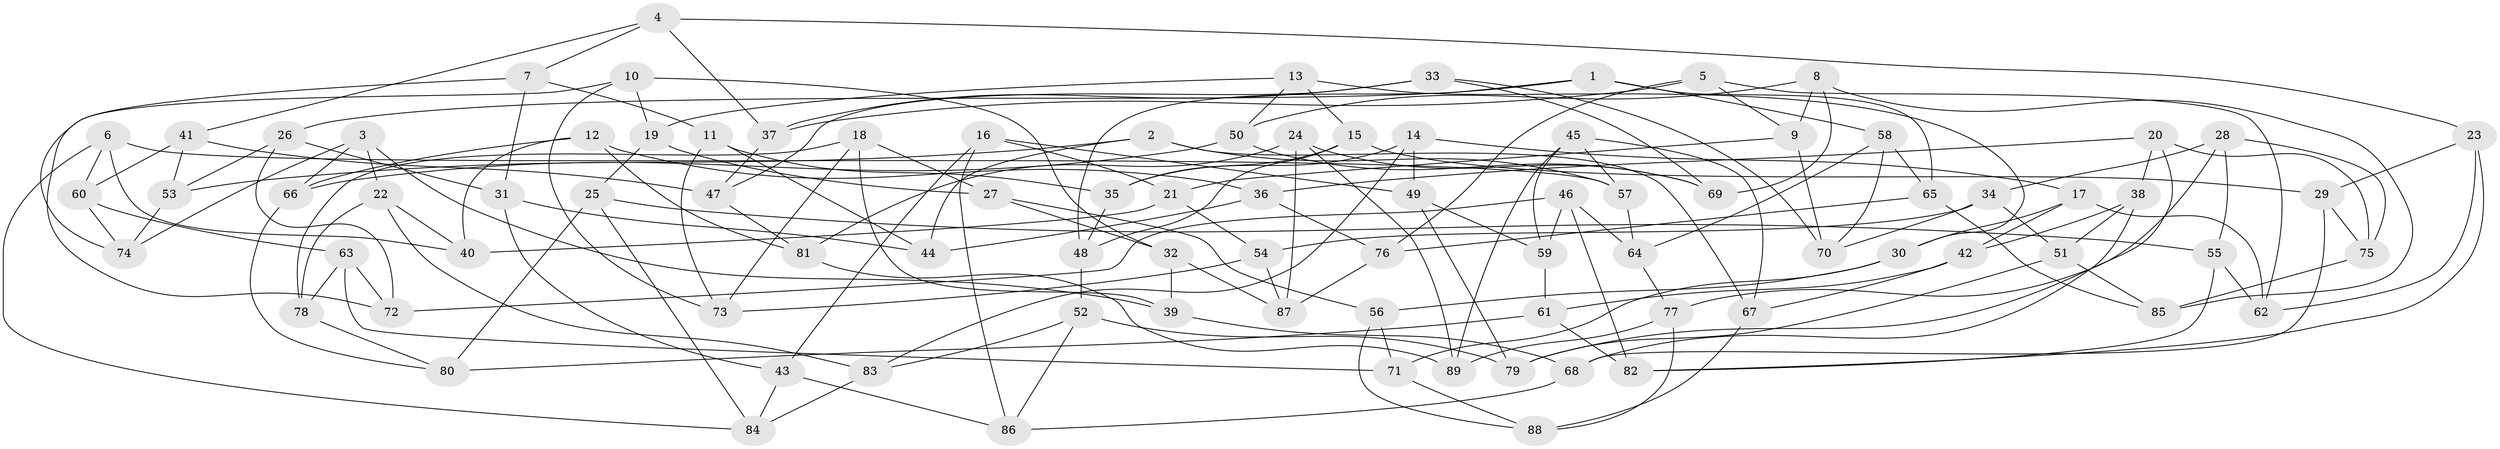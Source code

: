 // coarse degree distribution, {6: 0.32075471698113206, 3: 0.018867924528301886, 8: 0.07547169811320754, 4: 0.49056603773584906, 10: 0.03773584905660377, 5: 0.03773584905660377, 7: 0.018867924528301886}
// Generated by graph-tools (version 1.1) at 2025/20/03/04/25 18:20:35]
// undirected, 89 vertices, 178 edges
graph export_dot {
graph [start="1"]
  node [color=gray90,style=filled];
  1;
  2;
  3;
  4;
  5;
  6;
  7;
  8;
  9;
  10;
  11;
  12;
  13;
  14;
  15;
  16;
  17;
  18;
  19;
  20;
  21;
  22;
  23;
  24;
  25;
  26;
  27;
  28;
  29;
  30;
  31;
  32;
  33;
  34;
  35;
  36;
  37;
  38;
  39;
  40;
  41;
  42;
  43;
  44;
  45;
  46;
  47;
  48;
  49;
  50;
  51;
  52;
  53;
  54;
  55;
  56;
  57;
  58;
  59;
  60;
  61;
  62;
  63;
  64;
  65;
  66;
  67;
  68;
  69;
  70;
  71;
  72;
  73;
  74;
  75;
  76;
  77;
  78;
  79;
  80;
  81;
  82;
  83;
  84;
  85;
  86;
  87;
  88;
  89;
  1 -- 65;
  1 -- 26;
  1 -- 48;
  1 -- 58;
  2 -- 57;
  2 -- 53;
  2 -- 44;
  2 -- 67;
  3 -- 66;
  3 -- 74;
  3 -- 39;
  3 -- 22;
  4 -- 37;
  4 -- 7;
  4 -- 41;
  4 -- 23;
  5 -- 37;
  5 -- 76;
  5 -- 62;
  5 -- 9;
  6 -- 40;
  6 -- 57;
  6 -- 84;
  6 -- 60;
  7 -- 74;
  7 -- 31;
  7 -- 11;
  8 -- 50;
  8 -- 69;
  8 -- 9;
  8 -- 85;
  9 -- 70;
  9 -- 21;
  10 -- 19;
  10 -- 72;
  10 -- 32;
  10 -- 73;
  11 -- 44;
  11 -- 73;
  11 -- 35;
  12 -- 36;
  12 -- 81;
  12 -- 40;
  12 -- 66;
  13 -- 15;
  13 -- 30;
  13 -- 50;
  13 -- 19;
  14 -- 17;
  14 -- 49;
  14 -- 35;
  14 -- 83;
  15 -- 29;
  15 -- 35;
  15 -- 48;
  16 -- 21;
  16 -- 43;
  16 -- 49;
  16 -- 86;
  17 -- 62;
  17 -- 42;
  17 -- 30;
  18 -- 27;
  18 -- 39;
  18 -- 78;
  18 -- 73;
  19 -- 27;
  19 -- 25;
  20 -- 79;
  20 -- 75;
  20 -- 38;
  20 -- 36;
  21 -- 54;
  21 -- 40;
  22 -- 83;
  22 -- 78;
  22 -- 40;
  23 -- 62;
  23 -- 29;
  23 -- 82;
  24 -- 81;
  24 -- 69;
  24 -- 89;
  24 -- 87;
  25 -- 55;
  25 -- 84;
  25 -- 80;
  26 -- 53;
  26 -- 31;
  26 -- 72;
  27 -- 56;
  27 -- 32;
  28 -- 55;
  28 -- 77;
  28 -- 75;
  28 -- 34;
  29 -- 75;
  29 -- 68;
  30 -- 56;
  30 -- 71;
  31 -- 44;
  31 -- 43;
  32 -- 87;
  32 -- 39;
  33 -- 47;
  33 -- 70;
  33 -- 69;
  33 -- 37;
  34 -- 51;
  34 -- 70;
  34 -- 54;
  35 -- 48;
  36 -- 76;
  36 -- 44;
  37 -- 47;
  38 -- 51;
  38 -- 68;
  38 -- 42;
  39 -- 68;
  41 -- 47;
  41 -- 53;
  41 -- 60;
  42 -- 67;
  42 -- 61;
  43 -- 86;
  43 -- 84;
  45 -- 59;
  45 -- 57;
  45 -- 89;
  45 -- 67;
  46 -- 59;
  46 -- 82;
  46 -- 64;
  46 -- 72;
  47 -- 81;
  48 -- 52;
  49 -- 79;
  49 -- 59;
  50 -- 69;
  50 -- 66;
  51 -- 79;
  51 -- 85;
  52 -- 83;
  52 -- 79;
  52 -- 86;
  53 -- 74;
  54 -- 87;
  54 -- 73;
  55 -- 82;
  55 -- 62;
  56 -- 88;
  56 -- 71;
  57 -- 64;
  58 -- 64;
  58 -- 65;
  58 -- 70;
  59 -- 61;
  60 -- 63;
  60 -- 74;
  61 -- 80;
  61 -- 82;
  63 -- 78;
  63 -- 71;
  63 -- 72;
  64 -- 77;
  65 -- 85;
  65 -- 76;
  66 -- 80;
  67 -- 88;
  68 -- 86;
  71 -- 88;
  75 -- 85;
  76 -- 87;
  77 -- 88;
  77 -- 89;
  78 -- 80;
  81 -- 89;
  83 -- 84;
}
